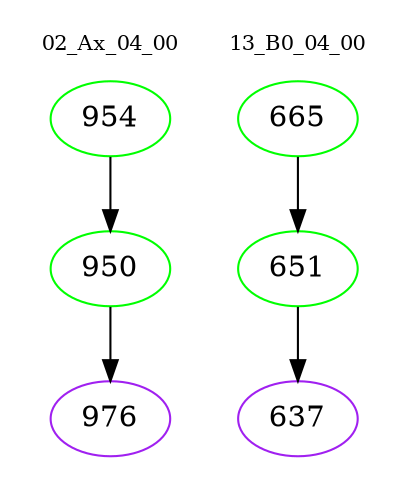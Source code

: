 digraph{
subgraph cluster_0 {
color = white
label = "02_Ax_04_00";
fontsize=10;
T0_954 [label="954", color="green"]
T0_954 -> T0_950 [color="black"]
T0_950 [label="950", color="green"]
T0_950 -> T0_976 [color="black"]
T0_976 [label="976", color="purple"]
}
subgraph cluster_1 {
color = white
label = "13_B0_04_00";
fontsize=10;
T1_665 [label="665", color="green"]
T1_665 -> T1_651 [color="black"]
T1_651 [label="651", color="green"]
T1_651 -> T1_637 [color="black"]
T1_637 [label="637", color="purple"]
}
}
